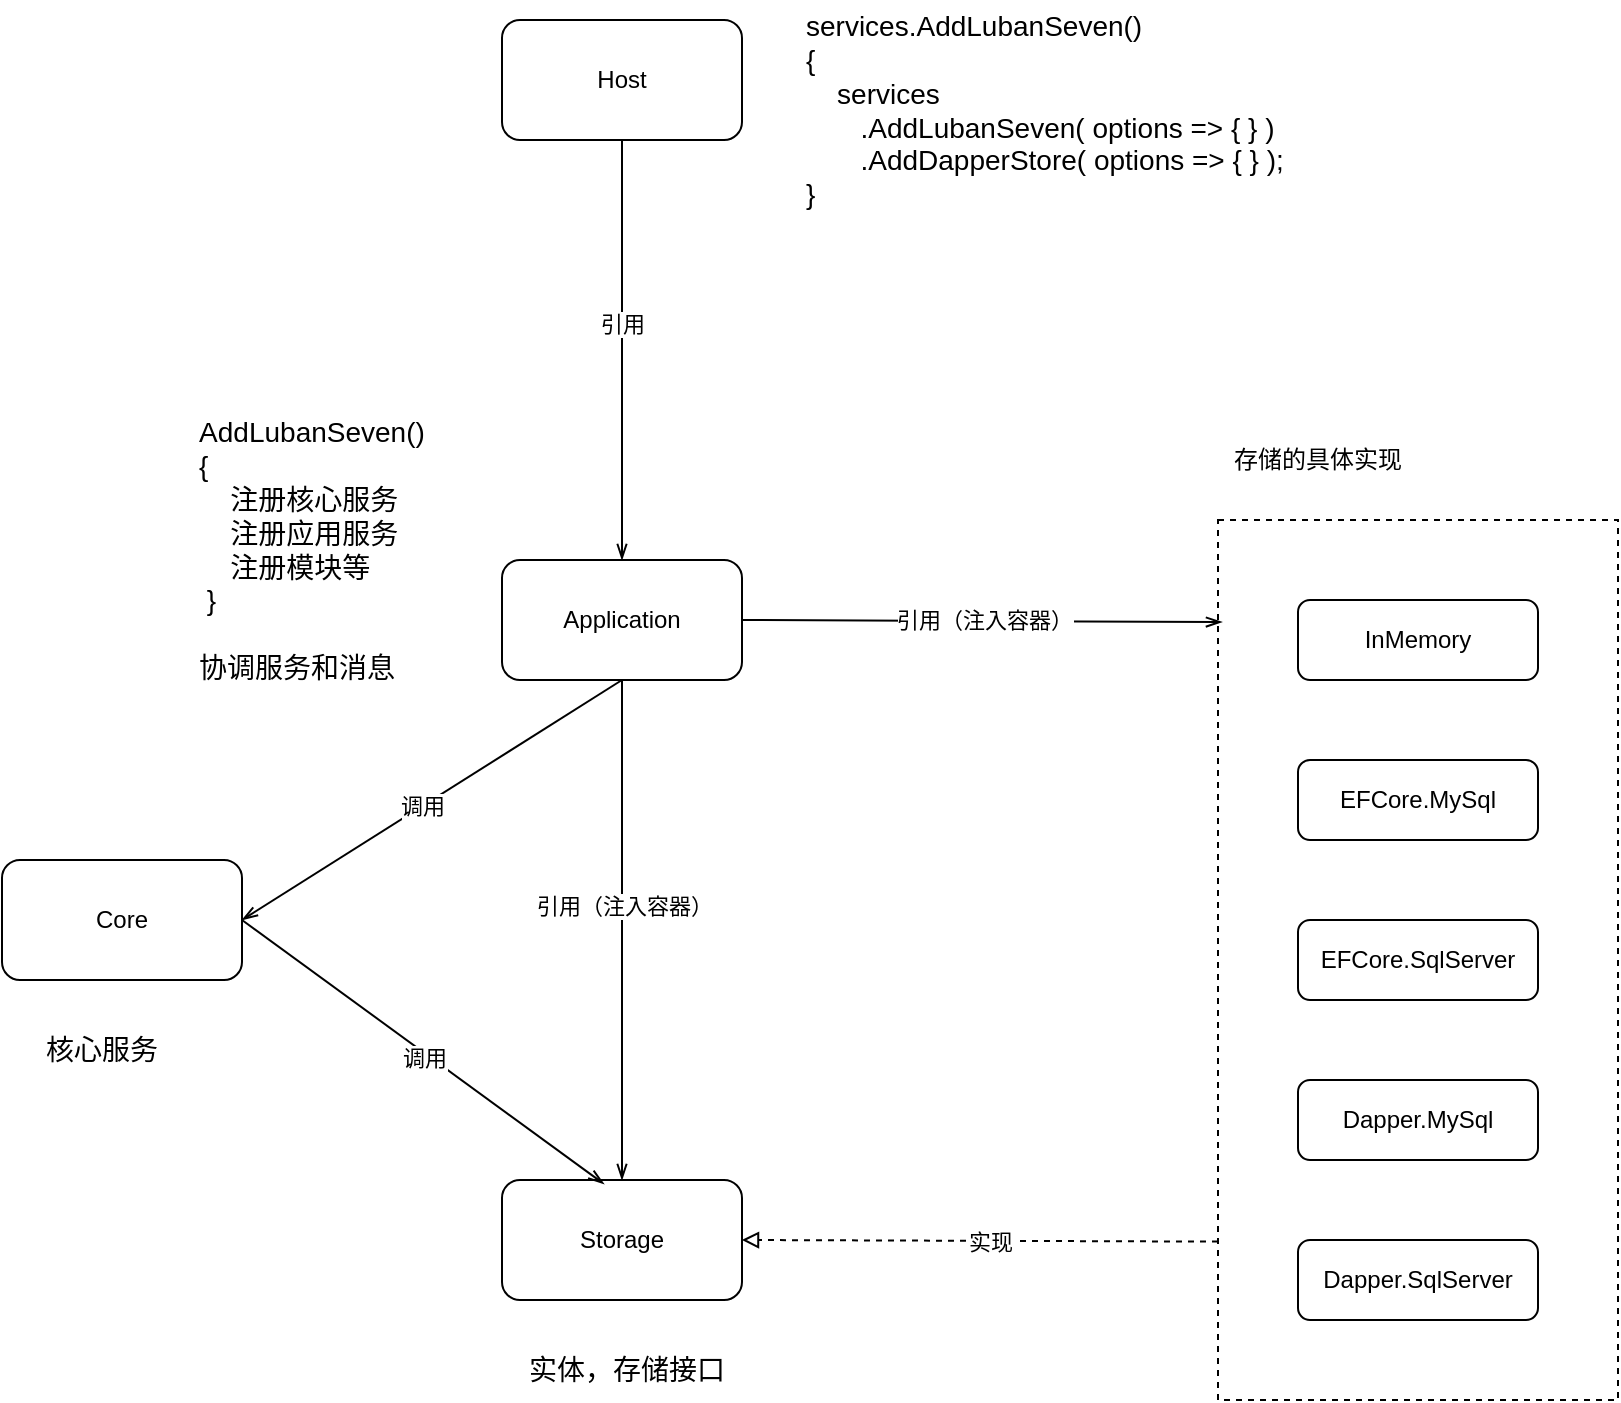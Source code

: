 <mxfile version="13.6.5" type="device" pages="3"><diagram id="gJdZeJEQoNW627lqImg3" name="代码分层"><mxGraphModel dx="2062" dy="1154" grid="1" gridSize="10" guides="1" tooltips="1" connect="1" arrows="1" fold="1" page="1" pageScale="1" pageWidth="827" pageHeight="1169" math="0" shadow="0"><root><mxCell id="0"/><mxCell id="1" parent="0"/><mxCell id="DOhDTYk8fC5DziCKtYN6-1" value="" style="rounded=0;whiteSpace=wrap;html=1;dashed=1;" vertex="1" parent="1"><mxGeometry x="828" y="440" width="200" height="440" as="geometry"/></mxCell><mxCell id="DOhDTYk8fC5DziCKtYN6-2" value="Host" style="rounded=1;whiteSpace=wrap;html=1;" vertex="1" parent="1"><mxGeometry x="470" y="190" width="120" height="60" as="geometry"/></mxCell><mxCell id="DOhDTYk8fC5DziCKtYN6-3" value="&lt;font style=&quot;font-size: 14px&quot;&gt;services.AddLubanSeven()&lt;br&gt;{&lt;br&gt;&amp;nbsp; &amp;nbsp; services&lt;br&gt;&amp;nbsp; &amp;nbsp; &amp;nbsp; &amp;nbsp;.AddLubanSeven( options =&amp;gt; { } )&lt;br&gt;&amp;nbsp; &amp;nbsp; &amp;nbsp; &amp;nbsp;.AddDapperStore( options =&amp;gt; { } );&lt;br&gt;}&lt;br&gt;&lt;/font&gt;" style="text;html=1;strokeColor=none;fillColor=none;align=left;verticalAlign=middle;whiteSpace=wrap;rounded=0;" vertex="1" parent="1"><mxGeometry x="620" y="180" width="280" height="110" as="geometry"/></mxCell><mxCell id="DOhDTYk8fC5DziCKtYN6-4" value="Application" style="rounded=1;whiteSpace=wrap;html=1;" vertex="1" parent="1"><mxGeometry x="470" y="460" width="120" height="60" as="geometry"/></mxCell><mxCell id="DOhDTYk8fC5DziCKtYN6-5" value="&lt;div style=&quot;text-align: left&quot;&gt;&lt;span style=&quot;font-size: 14px&quot;&gt;Add&lt;/span&gt;&lt;span style=&quot;font-size: 14px&quot;&gt;LubanSeven&lt;/span&gt;&lt;span style=&quot;font-size: 14px&quot;&gt;()&lt;/span&gt;&lt;/div&gt;&lt;font style=&quot;font-size: 14px&quot;&gt;&lt;div style=&quot;text-align: left&quot;&gt;&lt;span&gt;{&lt;br&gt;&amp;nbsp; &amp;nbsp; 注册核心服务&lt;br&gt;&amp;nbsp; &amp;nbsp; 注册应用服务&lt;br&gt;&amp;nbsp; &amp;nbsp; 注册模块等&lt;/span&gt;&lt;/div&gt;&lt;div style=&quot;text-align: left&quot;&gt;&lt;span&gt;&amp;nbsp;}&lt;/span&gt;&lt;/div&gt;&lt;div style=&quot;text-align: left&quot;&gt;&lt;span&gt;&lt;br&gt;&lt;/span&gt;&lt;/div&gt;&lt;div style=&quot;text-align: left&quot;&gt;&lt;span&gt;协调服务和消息&lt;/span&gt;&lt;/div&gt;&lt;/font&gt;" style="text;html=1;strokeColor=none;fillColor=none;align=center;verticalAlign=middle;whiteSpace=wrap;rounded=0;" vertex="1" parent="1"><mxGeometry x="300" y="390" width="150" height="130" as="geometry"/></mxCell><mxCell id="DOhDTYk8fC5DziCKtYN6-6" value="Core" style="rounded=1;whiteSpace=wrap;html=1;" vertex="1" parent="1"><mxGeometry x="220" y="610" width="120" height="60" as="geometry"/></mxCell><mxCell id="DOhDTYk8fC5DziCKtYN6-7" value="&lt;span style=&quot;font-size: 14px&quot;&gt;核心服务&lt;br&gt;&lt;/span&gt;" style="text;html=1;strokeColor=none;fillColor=none;align=center;verticalAlign=middle;whiteSpace=wrap;rounded=0;" vertex="1" parent="1"><mxGeometry x="230" y="690" width="80" height="30" as="geometry"/></mxCell><mxCell id="DOhDTYk8fC5DziCKtYN6-8" value="Storage" style="rounded=1;whiteSpace=wrap;html=1;" vertex="1" parent="1"><mxGeometry x="470" y="770" width="120" height="60" as="geometry"/></mxCell><mxCell id="DOhDTYk8fC5DziCKtYN6-9" value="&lt;span style=&quot;font-size: 14px&quot;&gt;实体，存储接口&lt;br&gt;&lt;/span&gt;" style="text;html=1;strokeColor=none;fillColor=none;align=center;verticalAlign=middle;whiteSpace=wrap;rounded=0;" vertex="1" parent="1"><mxGeometry x="475" y="850" width="115" height="30" as="geometry"/></mxCell><mxCell id="DOhDTYk8fC5DziCKtYN6-10" value="Dapper.MySql" style="rounded=1;whiteSpace=wrap;html=1;" vertex="1" parent="1"><mxGeometry x="868" y="720" width="120" height="40" as="geometry"/></mxCell><mxCell id="DOhDTYk8fC5DziCKtYN6-11" value="Dapper.SqlServer" style="rounded=1;whiteSpace=wrap;html=1;" vertex="1" parent="1"><mxGeometry x="868" y="800" width="120" height="40" as="geometry"/></mxCell><mxCell id="DOhDTYk8fC5DziCKtYN6-12" value="EFCore.MySql" style="rounded=1;whiteSpace=wrap;html=1;" vertex="1" parent="1"><mxGeometry x="868" y="560" width="120" height="40" as="geometry"/></mxCell><mxCell id="DOhDTYk8fC5DziCKtYN6-13" value="EFCore.SqlServer" style="rounded=1;whiteSpace=wrap;html=1;" vertex="1" parent="1"><mxGeometry x="868" y="640" width="120" height="40" as="geometry"/></mxCell><mxCell id="DOhDTYk8fC5DziCKtYN6-14" value="InMemory" style="rounded=1;whiteSpace=wrap;html=1;" vertex="1" parent="1"><mxGeometry x="868" y="480" width="120" height="40" as="geometry"/></mxCell><mxCell id="DOhDTYk8fC5DziCKtYN6-15" value="" style="endArrow=block;html=1;entryX=1;entryY=0.5;entryDx=0;entryDy=0;dashed=1;exitX=0;exitY=0.82;exitDx=0;exitDy=0;exitPerimeter=0;endFill=0;" edge="1" parent="1" source="DOhDTYk8fC5DziCKtYN6-1" target="DOhDTYk8fC5DziCKtYN6-8"><mxGeometry relative="1" as="geometry"><mxPoint x="890" y="750" as="sourcePoint"/><mxPoint x="460" y="950" as="targetPoint"/></mxGeometry></mxCell><mxCell id="DOhDTYk8fC5DziCKtYN6-16" value="实现" style="edgeLabel;resizable=0;html=1;align=center;verticalAlign=middle;" connectable="0" vertex="1" parent="DOhDTYk8fC5DziCKtYN6-15"><mxGeometry relative="1" as="geometry"><mxPoint x="5" as="offset"/></mxGeometry></mxCell><mxCell id="DOhDTYk8fC5DziCKtYN6-17" value="" style="endArrow=openThin;html=1;entryX=0.5;entryY=0;entryDx=0;entryDy=0;exitX=0.5;exitY=1;exitDx=0;exitDy=0;endFill=0;" edge="1" parent="1" source="DOhDTYk8fC5DziCKtYN6-4" target="DOhDTYk8fC5DziCKtYN6-8"><mxGeometry width="50" height="50" relative="1" as="geometry"><mxPoint x="390" y="790" as="sourcePoint"/><mxPoint x="440" y="740" as="targetPoint"/></mxGeometry></mxCell><mxCell id="DOhDTYk8fC5DziCKtYN6-18" value="引用（注入容器）" style="edgeLabel;html=1;align=center;verticalAlign=middle;resizable=0;points=[];" vertex="1" connectable="0" parent="DOhDTYk8fC5DziCKtYN6-17"><mxGeometry x="-0.1" y="1" relative="1" as="geometry"><mxPoint as="offset"/></mxGeometry></mxCell><mxCell id="DOhDTYk8fC5DziCKtYN6-19" value="" style="endArrow=openThin;html=1;exitX=1;exitY=0.5;exitDx=0;exitDy=0;entryX=0.01;entryY=0.116;entryDx=0;entryDy=0;entryPerimeter=0;endFill=0;" edge="1" parent="1" source="DOhDTYk8fC5DziCKtYN6-4" target="DOhDTYk8fC5DziCKtYN6-1"><mxGeometry width="50" height="50" relative="1" as="geometry"><mxPoint x="390" y="620" as="sourcePoint"/><mxPoint x="730" y="380" as="targetPoint"/></mxGeometry></mxCell><mxCell id="DOhDTYk8fC5DziCKtYN6-20" value="引用（注入容器）" style="edgeLabel;html=1;align=center;verticalAlign=middle;resizable=0;points=[];" vertex="1" connectable="0" parent="DOhDTYk8fC5DziCKtYN6-19"><mxGeometry x="0.064" y="1" relative="1" as="geometry"><mxPoint x="-7.0" y="0.45" as="offset"/></mxGeometry></mxCell><mxCell id="DOhDTYk8fC5DziCKtYN6-21" value="" style="endArrow=openThin;html=1;exitX=1;exitY=0.5;exitDx=0;exitDy=0;entryX=0.425;entryY=0.033;entryDx=0;entryDy=0;endFill=0;entryPerimeter=0;" edge="1" parent="1" source="DOhDTYk8fC5DziCKtYN6-6" target="DOhDTYk8fC5DziCKtYN6-8"><mxGeometry width="50" height="50" relative="1" as="geometry"><mxPoint x="390" y="620" as="sourcePoint"/><mxPoint x="530" y="770" as="targetPoint"/></mxGeometry></mxCell><mxCell id="DOhDTYk8fC5DziCKtYN6-22" value="调用" style="edgeLabel;html=1;align=center;verticalAlign=middle;resizable=0;points=[];" vertex="1" connectable="0" parent="DOhDTYk8fC5DziCKtYN6-21"><mxGeometry x="-0.201" y="-1" relative="1" as="geometry"><mxPoint x="18.74" y="15.31" as="offset"/></mxGeometry></mxCell><mxCell id="DOhDTYk8fC5DziCKtYN6-23" value="存储的具体实现" style="text;html=1;strokeColor=none;fillColor=none;align=center;verticalAlign=middle;whiteSpace=wrap;rounded=0;dashed=1;" vertex="1" parent="1"><mxGeometry x="828" y="400" width="100" height="20" as="geometry"/></mxCell><mxCell id="DOhDTYk8fC5DziCKtYN6-24" value="" style="endArrow=openThin;html=1;exitX=0.5;exitY=1;exitDx=0;exitDy=0;entryX=1;entryY=0.5;entryDx=0;entryDy=0;endFill=0;" edge="1" parent="1" source="DOhDTYk8fC5DziCKtYN6-4" target="DOhDTYk8fC5DziCKtYN6-6"><mxGeometry width="50" height="50" relative="1" as="geometry"><mxPoint x="390" y="440" as="sourcePoint"/><mxPoint x="440" y="390" as="targetPoint"/></mxGeometry></mxCell><mxCell id="DOhDTYk8fC5DziCKtYN6-25" value="调用" style="edgeLabel;html=1;align=center;verticalAlign=middle;resizable=0;points=[];" vertex="1" connectable="0" parent="DOhDTYk8fC5DziCKtYN6-24"><mxGeometry x="0.135" relative="1" as="geometry"><mxPoint x="7.83" y="-5.4" as="offset"/></mxGeometry></mxCell><mxCell id="DOhDTYk8fC5DziCKtYN6-26" value="" style="endArrow=openThin;html=1;exitX=0.5;exitY=1;exitDx=0;exitDy=0;entryX=0.5;entryY=0;entryDx=0;entryDy=0;endFill=0;" edge="1" parent="1" source="DOhDTYk8fC5DziCKtYN6-2" target="DOhDTYk8fC5DziCKtYN6-4"><mxGeometry width="50" height="50" relative="1" as="geometry"><mxPoint x="390" y="440" as="sourcePoint"/><mxPoint x="440" y="390" as="targetPoint"/><Array as="points"/></mxGeometry></mxCell><mxCell id="DOhDTYk8fC5DziCKtYN6-27" value="引用" style="edgeLabel;html=1;align=center;verticalAlign=middle;resizable=0;points=[];" vertex="1" connectable="0" parent="DOhDTYk8fC5DziCKtYN6-26"><mxGeometry x="-0.124" relative="1" as="geometry"><mxPoint as="offset"/></mxGeometry></mxCell></root></mxGraphModel></diagram><diagram id="juf1q_8kOL5g_5AoaDii" name="EFCore扩展原理"><mxGraphModel dx="2889" dy="-15" grid="1" gridSize="10" guides="1" tooltips="1" connect="1" arrows="1" fold="1" page="1" pageScale="1" pageWidth="827" pageHeight="1169" math="0" shadow="0"><root><mxCell id="Uv9cT18FEPxYVcye_iBj-0"/><mxCell id="Uv9cT18FEPxYVcye_iBj-1" parent="Uv9cT18FEPxYVcye_iBj-0"/><mxCell id="Uv9cT18FEPxYVcye_iBj-2" value="" style="rounded=0;whiteSpace=wrap;html=1;strokeColor=#7EA6E0;" vertex="1" parent="Uv9cT18FEPxYVcye_iBj-1"><mxGeometry x="-80" y="1640" width="1730" height="1240" as="geometry"/></mxCell><mxCell id="Uv9cT18FEPxYVcye_iBj-3" value="" style="rounded=0;whiteSpace=wrap;html=1;dashed=1;strokeColor=#7EA6E0;" vertex="1" parent="Uv9cT18FEPxYVcye_iBj-1"><mxGeometry x="1060" y="1760" width="430" height="1040" as="geometry"/></mxCell><mxCell id="Uv9cT18FEPxYVcye_iBj-4" value="" style="rounded=0;whiteSpace=wrap;html=1;dashed=1;strokeColor=#7EA6E0;" vertex="1" parent="Uv9cT18FEPxYVcye_iBj-1"><mxGeometry x="40" y="1760" width="950" height="1040" as="geometry"/></mxCell><mxCell id="Uv9cT18FEPxYVcye_iBj-5" value="" style="edgeStyle=orthogonalEdgeStyle;rounded=0;orthogonalLoop=1;jettySize=auto;html=1;" edge="1" parent="Uv9cT18FEPxYVcye_iBj-1" source="Uv9cT18FEPxYVcye_iBj-6" target="Uv9cT18FEPxYVcye_iBj-9"><mxGeometry relative="1" as="geometry"/></mxCell><mxCell id="Uv9cT18FEPxYVcye_iBj-6" value="&lt;span&gt;AddDbContext&amp;lt;TContext&amp;gt; ( )&lt;/span&gt;" style="shape=process;whiteSpace=wrap;html=1;backgroundOutline=1;" vertex="1" parent="Uv9cT18FEPxYVcye_iBj-1"><mxGeometry x="60" y="1880" width="300" height="60" as="geometry"/></mxCell><mxCell id="Uv9cT18FEPxYVcye_iBj-7" style="edgeStyle=orthogonalEdgeStyle;rounded=0;orthogonalLoop=1;jettySize=auto;html=1;entryX=0.5;entryY=0;entryDx=0;entryDy=0;" edge="1" parent="Uv9cT18FEPxYVcye_iBj-1" source="Uv9cT18FEPxYVcye_iBj-9" target="Uv9cT18FEPxYVcye_iBj-10"><mxGeometry relative="1" as="geometry"/></mxCell><mxCell id="Uv9cT18FEPxYVcye_iBj-8" style="edgeStyle=orthogonalEdgeStyle;rounded=0;orthogonalLoop=1;jettySize=auto;html=1;" edge="1" parent="Uv9cT18FEPxYVcye_iBj-1" source="Uv9cT18FEPxYVcye_iBj-9" target="Uv9cT18FEPxYVcye_iBj-12"><mxGeometry relative="1" as="geometry"/></mxCell><mxCell id="Uv9cT18FEPxYVcye_iBj-9" value="注入 DbContextOptions" style="shape=process;whiteSpace=wrap;html=1;backgroundOutline=1;" vertex="1" parent="Uv9cT18FEPxYVcye_iBj-1"><mxGeometry x="480" y="1880" width="400" height="60" as="geometry"/></mxCell><mxCell id="Uv9cT18FEPxYVcye_iBj-10" value="注入 DbContext" style="shape=process;whiteSpace=wrap;html=1;backgroundOutline=1;" vertex="1" parent="Uv9cT18FEPxYVcye_iBj-1"><mxGeometry x="480" y="2030" width="400" height="60" as="geometry"/></mxCell><mxCell id="Uv9cT18FEPxYVcye_iBj-11" value="" style="edgeStyle=orthogonalEdgeStyle;rounded=0;orthogonalLoop=1;jettySize=auto;html=1;" edge="1" parent="Uv9cT18FEPxYVcye_iBj-1" source="Uv9cT18FEPxYVcye_iBj-12" target="Uv9cT18FEPxYVcye_iBj-15"><mxGeometry relative="1" as="geometry"/></mxCell><mxCell id="Uv9cT18FEPxYVcye_iBj-12" value="UseSqlServer ( )" style="shape=process;whiteSpace=wrap;html=1;backgroundOutline=1;" vertex="1" parent="Uv9cT18FEPxYVcye_iBj-1"><mxGeometry x="1100" y="1880" width="360" height="60" as="geometry"/></mxCell><mxCell id="Uv9cT18FEPxYVcye_iBj-13" value="EFCore.SqlServer" style="text;html=1;strokeColor=none;fillColor=none;align=center;verticalAlign=middle;whiteSpace=wrap;rounded=0;" vertex="1" parent="Uv9cT18FEPxYVcye_iBj-1"><mxGeometry x="1160.5" y="1840" width="122" height="26" as="geometry"/></mxCell><mxCell id="Uv9cT18FEPxYVcye_iBj-14" value="&lt;span style=&quot;font-size: 11px ; background-color: rgb(255 , 255 , 255)&quot;&gt;optionsAction.Invoke()&lt;/span&gt;" style="text;html=1;strokeColor=none;fillColor=none;align=center;verticalAlign=middle;whiteSpace=wrap;rounded=0;" vertex="1" parent="Uv9cT18FEPxYVcye_iBj-1"><mxGeometry x="910" y="1880" width="160" height="20" as="geometry"/></mxCell><mxCell id="Uv9cT18FEPxYVcye_iBj-15" value="添加 SqlServerOptionsExtension" style="shape=process;whiteSpace=wrap;html=1;backgroundOutline=1;" vertex="1" parent="Uv9cT18FEPxYVcye_iBj-1"><mxGeometry x="1100" y="2030" width="360" height="60" as="geometry"/></mxCell><mxCell id="Uv9cT18FEPxYVcye_iBj-16" value="" style="edgeStyle=orthogonalEdgeStyle;rounded=0;orthogonalLoop=1;jettySize=auto;html=1;" edge="1" parent="Uv9cT18FEPxYVcye_iBj-1" source="Uv9cT18FEPxYVcye_iBj-17" target="Uv9cT18FEPxYVcye_iBj-19"><mxGeometry relative="1" as="geometry"/></mxCell><mxCell id="Uv9cT18FEPxYVcye_iBj-17" value="&lt;span&gt;ApplyServices ( services )&lt;/span&gt;" style="shape=process;whiteSpace=wrap;html=1;backgroundOutline=1;" vertex="1" parent="Uv9cT18FEPxYVcye_iBj-1"><mxGeometry x="480" y="2420" width="400" height="60" as="geometry"/></mxCell><mxCell id="Uv9cT18FEPxYVcye_iBj-18" value="" style="edgeStyle=orthogonalEdgeStyle;rounded=0;orthogonalLoop=1;jettySize=auto;html=1;entryX=0;entryY=0.5;entryDx=0;entryDy=0;" edge="1" parent="Uv9cT18FEPxYVcye_iBj-1" source="Uv9cT18FEPxYVcye_iBj-19" target="Uv9cT18FEPxYVcye_iBj-21"><mxGeometry relative="1" as="geometry"/></mxCell><mxCell id="Uv9cT18FEPxYVcye_iBj-19" value="&lt;div style=&quot;text-align: left&quot;&gt;&lt;span&gt;for (extension in addedExtensions)&amp;nbsp;&lt;/span&gt;&lt;/div&gt;&lt;span&gt;&lt;div style=&quot;text-align: left&quot;&gt;&lt;span&gt;{&lt;br&gt;&amp;nbsp; &amp;nbsp; extension.ApplyServices( serviceCollection )&lt;/span&gt;&lt;/div&gt;&lt;div style=&quot;text-align: left&quot;&gt;&lt;span&gt;}&lt;br&gt;&lt;br&gt;new EntityFrameworkServiceBuilder(services)&lt;br&gt;&amp;nbsp; &amp;nbsp; .TryAddCoreServices ( )&lt;/span&gt;&lt;/div&gt;&lt;/span&gt;" style="shape=process;whiteSpace=wrap;html=1;backgroundOutline=1;" vertex="1" parent="Uv9cT18FEPxYVcye_iBj-1"><mxGeometry x="480" y="2540" width="400" height="140" as="geometry"/></mxCell><mxCell id="Uv9cT18FEPxYVcye_iBj-20" value="" style="edgeStyle=orthogonalEdgeStyle;rounded=0;orthogonalLoop=1;jettySize=auto;html=1;" edge="1" parent="Uv9cT18FEPxYVcye_iBj-1" source="Uv9cT18FEPxYVcye_iBj-21" target="Uv9cT18FEPxYVcye_iBj-23"><mxGeometry relative="1" as="geometry"/></mxCell><mxCell id="Uv9cT18FEPxYVcye_iBj-21" value="SqlServerOptionsExtension.ApplyServices ( )" style="shape=process;whiteSpace=wrap;html=1;backgroundOutline=1;" vertex="1" parent="Uv9cT18FEPxYVcye_iBj-1"><mxGeometry x="1100.25" y="2170" width="360" height="60" as="geometry"/></mxCell><mxCell id="Uv9cT18FEPxYVcye_iBj-22" value="" style="edgeStyle=orthogonalEdgeStyle;rounded=0;orthogonalLoop=1;jettySize=auto;html=1;entryX=1;entryY=0.5;entryDx=0;entryDy=0;exitX=0.5;exitY=1;exitDx=0;exitDy=0;" edge="1" parent="Uv9cT18FEPxYVcye_iBj-1" source="Uv9cT18FEPxYVcye_iBj-23" target="Uv9cT18FEPxYVcye_iBj-24"><mxGeometry relative="1" as="geometry"/></mxCell><mxCell id="Uv9cT18FEPxYVcye_iBj-23" value="AddEntityFrameworkSqlServer ( )" style="shape=process;whiteSpace=wrap;html=1;backgroundOutline=1;" vertex="1" parent="Uv9cT18FEPxYVcye_iBj-1"><mxGeometry x="1100.25" y="2304" width="360" height="60" as="geometry"/></mxCell><mxCell id="Uv9cT18FEPxYVcye_iBj-24" value="EntityFrameworkServiceBuilder.TryAdd ( )" style="shape=process;whiteSpace=wrap;html=1;backgroundOutline=1;" vertex="1" parent="Uv9cT18FEPxYVcye_iBj-1"><mxGeometry x="60" y="2690" width="310" height="60" as="geometry"/></mxCell><mxCell id="Uv9cT18FEPxYVcye_iBj-25" value="EFCore.SqlServer" style="text;html=1;strokeColor=none;fillColor=none;align=center;verticalAlign=middle;whiteSpace=wrap;rounded=0;" vertex="1" parent="Uv9cT18FEPxYVcye_iBj-1"><mxGeometry x="1139" y="2200" width="122" height="26" as="geometry"/></mxCell><mxCell id="Uv9cT18FEPxYVcye_iBj-26" value="EFCore.SqlServer" style="text;html=1;strokeColor=none;fillColor=none;align=center;verticalAlign=middle;whiteSpace=wrap;rounded=0;" vertex="1" parent="Uv9cT18FEPxYVcye_iBj-1"><mxGeometry x="1139" y="2338" width="122" height="26" as="geometry"/></mxCell><mxCell id="Uv9cT18FEPxYVcye_iBj-27" value="" style="edgeStyle=orthogonalEdgeStyle;rounded=0;orthogonalLoop=1;jettySize=auto;html=1;" edge="1" parent="Uv9cT18FEPxYVcye_iBj-1" source="Uv9cT18FEPxYVcye_iBj-28" target="Uv9cT18FEPxYVcye_iBj-32"><mxGeometry relative="1" as="geometry"/></mxCell><mxCell id="Uv9cT18FEPxYVcye_iBj-28" value="ServiceProviderCache.Instance.GetOrAdd ( options )" style="shape=process;whiteSpace=wrap;html=1;backgroundOutline=1;" vertex="1" parent="Uv9cT18FEPxYVcye_iBj-1"><mxGeometry x="480" y="2183" width="400" height="60" as="geometry"/></mxCell><mxCell id="Uv9cT18FEPxYVcye_iBj-29" value="" style="edgeStyle=orthogonalEdgeStyle;rounded=0;orthogonalLoop=1;jettySize=auto;html=1;" edge="1" parent="Uv9cT18FEPxYVcye_iBj-1" source="Uv9cT18FEPxYVcye_iBj-30" target="Uv9cT18FEPxYVcye_iBj-28"><mxGeometry relative="1" as="geometry"/></mxCell><mxCell id="Uv9cT18FEPxYVcye_iBj-30" value="new DbContext ( options )" style="shape=process;whiteSpace=wrap;html=1;backgroundOutline=1;" vertex="1" parent="Uv9cT18FEPxYVcye_iBj-1"><mxGeometry x="70" y="2183" width="290" height="60" as="geometry"/></mxCell><mxCell id="Uv9cT18FEPxYVcye_iBj-31" value="" style="edgeStyle=orthogonalEdgeStyle;rounded=0;orthogonalLoop=1;jettySize=auto;html=1;" edge="1" parent="Uv9cT18FEPxYVcye_iBj-1" source="Uv9cT18FEPxYVcye_iBj-32" target="Uv9cT18FEPxYVcye_iBj-17"><mxGeometry relative="1" as="geometry"/></mxCell><mxCell id="Uv9cT18FEPxYVcye_iBj-32" value="BuildServiceProvider ( )" style="shape=process;whiteSpace=wrap;html=1;backgroundOutline=1;" vertex="1" parent="Uv9cT18FEPxYVcye_iBj-1"><mxGeometry x="480" y="2300" width="400" height="60" as="geometry"/></mxCell><mxCell id="Uv9cT18FEPxYVcye_iBj-33" value="" style="shape=flexArrow;endArrow=classic;html=1;exitX=0.5;exitY=1;exitDx=0;exitDy=0;entryX=0.5;entryY=0;entryDx=0;entryDy=0;dashed=1;" edge="1" parent="Uv9cT18FEPxYVcye_iBj-1" source="Uv9cT18FEPxYVcye_iBj-15" target="Uv9cT18FEPxYVcye_iBj-21"><mxGeometry width="50" height="50" relative="1" as="geometry"><mxPoint x="800" y="2290" as="sourcePoint"/><mxPoint x="850" y="2240" as="targetPoint"/></mxGeometry></mxCell><mxCell id="Uv9cT18FEPxYVcye_iBj-34" value="&lt;span style=&quot;font-size: 11px ; background-color: rgb(255 , 255 , 255)&quot;&gt;extension.ApplyServices ( serviceCollection )&lt;/span&gt;" style="text;html=1;strokeColor=none;fillColor=none;align=center;verticalAlign=middle;whiteSpace=wrap;rounded=0;" vertex="1" parent="Uv9cT18FEPxYVcye_iBj-1"><mxGeometry x="860" y="2500" width="330" height="20" as="geometry"/></mxCell><mxCell id="Uv9cT18FEPxYVcye_iBj-35" value="EFCore" style="rounded=1;whiteSpace=wrap;html=1;fillColor=#ffe6cc;strokeColor=#d79b00;" vertex="1" parent="Uv9cT18FEPxYVcye_iBj-1"><mxGeometry x="60" y="1780" width="90" height="30" as="geometry"/></mxCell><mxCell id="Uv9cT18FEPxYVcye_iBj-36" value="EFCore.SqlServer" style="rounded=1;whiteSpace=wrap;html=1;fillColor=#ffe6cc;strokeColor=#d79b00;" vertex="1" parent="Uv9cT18FEPxYVcye_iBj-1"><mxGeometry x="1091" y="1780" width="150" height="30" as="geometry"/></mxCell><mxCell id="Uv9cT18FEPxYVcye_iBj-37" value="&lt;font style=&quot;font-size: 24px&quot;&gt;EFCore 扩展原理 解析&lt;/font&gt;" style="text;html=1;strokeColor=#6c8ebf;fillColor=#dae8fc;align=center;verticalAlign=middle;whiteSpace=wrap;rounded=0;" vertex="1" parent="Uv9cT18FEPxYVcye_iBj-1"><mxGeometry x="630" y="1680" width="310" height="30" as="geometry"/></mxCell><mxCell id="Uv9cT18FEPxYVcye_iBj-38" value="CoreOptionsExtension" style="swimlane;fontStyle=0;childLayout=stackLayout;horizontal=1;startSize=26;fillColor=none;horizontalStack=0;resizeParent=1;resizeParentMax=0;resizeLast=0;collapsible=1;marginBottom=0;" vertex="1" parent="Uv9cT18FEPxYVcye_iBj-1"><mxGeometry x="320" y="3189" width="370" height="78" as="geometry"/></mxCell><mxCell id="Uv9cT18FEPxYVcye_iBj-39" value="- _applicationServiceProvider: IServiceProvider" style="text;strokeColor=none;fillColor=none;align=left;verticalAlign=top;spacingLeft=4;spacingRight=4;overflow=hidden;rotatable=0;points=[[0,0.5],[1,0.5]];portConstraint=eastwest;" vertex="1" parent="Uv9cT18FEPxYVcye_iBj-38"><mxGeometry y="26" width="370" height="26" as="geometry"/></mxCell><mxCell id="Uv9cT18FEPxYVcye_iBj-40" value="- _info: DbContextOptionsExtensionInfo" style="text;strokeColor=none;fillColor=none;align=left;verticalAlign=top;spacingLeft=4;spacingRight=4;overflow=hidden;rotatable=0;points=[[0,0.5],[1,0.5]];portConstraint=eastwest;" vertex="1" parent="Uv9cT18FEPxYVcye_iBj-38"><mxGeometry y="52" width="370" height="26" as="geometry"/></mxCell><mxCell id="Uv9cT18FEPxYVcye_iBj-41" value="DbContextOptions" style="swimlane;fontStyle=0;childLayout=stackLayout;horizontal=1;startSize=26;fillColor=none;horizontalStack=0;resizeParent=1;resizeParentMax=0;resizeLast=0;collapsible=1;marginBottom=0;" vertex="1" parent="Uv9cT18FEPxYVcye_iBj-1"><mxGeometry x="-80" y="3189" width="360" height="52" as="geometry"/></mxCell><mxCell id="Uv9cT18FEPxYVcye_iBj-42" value="- _extensions: IEnumerableI&lt;DbContextOptionsExtension&gt;" style="text;strokeColor=none;fillColor=none;align=left;verticalAlign=top;spacingLeft=4;spacingRight=4;overflow=hidden;rotatable=0;points=[[0,0.5],[1,0.5]];portConstraint=eastwest;" vertex="1" parent="Uv9cT18FEPxYVcye_iBj-41"><mxGeometry y="26" width="360" height="26" as="geometry"/></mxCell><mxCell id="Uv9cT18FEPxYVcye_iBj-43" value="DbContextOptionsBuilder" style="swimlane;fontStyle=0;childLayout=stackLayout;horizontal=1;startSize=26;fillColor=none;horizontalStack=0;resizeParent=1;resizeParentMax=0;resizeLast=0;collapsible=1;marginBottom=0;" vertex="1" parent="Uv9cT18FEPxYVcye_iBj-1"><mxGeometry x="-80" y="3078" width="240" height="52" as="geometry"/></mxCell><mxCell id="Uv9cT18FEPxYVcye_iBj-44" value="- _options: DbContextOptions" style="text;strokeColor=none;fillColor=none;align=left;verticalAlign=top;spacingLeft=4;spacingRight=4;overflow=hidden;rotatable=0;points=[[0,0.5],[1,0.5]];portConstraint=eastwest;" vertex="1" parent="Uv9cT18FEPxYVcye_iBj-43"><mxGeometry y="26" width="240" height="26" as="geometry"/></mxCell><mxCell id="Uv9cT18FEPxYVcye_iBj-45" value="&lt;p style=&quot;margin: 0px ; margin-top: 4px ; text-align: center&quot;&gt;&lt;i&gt;&amp;lt;&amp;lt;Interface&amp;gt;&amp;gt;&lt;/i&gt;&lt;br&gt;&lt;b&gt;IDbContextOptionsExtension&lt;/b&gt;&lt;br&gt;&lt;/p&gt;&lt;hr size=&quot;1&quot;&gt;&lt;p style=&quot;margin: 0px ; margin-left: 4px&quot;&gt;+ info: DbContextOptionsExtensionInfo&lt;br&gt;&lt;/p&gt;&lt;hr size=&quot;1&quot;&gt;&lt;p style=&quot;margin: 0px ; margin-left: 4px&quot;&gt;+ ApplyServices(IServiceCollection): void&lt;br&gt;+ Validate(IDbContextOptions): void&lt;/p&gt;" style="verticalAlign=top;align=left;overflow=fill;fontSize=12;fontFamily=Helvetica;html=1;" vertex="1" parent="Uv9cT18FEPxYVcye_iBj-1"><mxGeometry x="320" y="3020" width="250" height="110" as="geometry"/></mxCell><mxCell id="Uv9cT18FEPxYVcye_iBj-46" value="ApplyServices : &lt;br&gt;&lt;br&gt;用于应用每个 Extension 的服务，比如将 服务注入到 DI 容器&lt;br&gt;&lt;br&gt;EFCore 的 ServiceBuilder 通过 TryAddCoreServices 方法，&lt;br&gt;注入了它所依赖的所有服务&lt;br&gt;&lt;br&gt;而 扩展 是通过 ApplyServices 方法来实现的" style="shape=note;whiteSpace=wrap;html=1;size=14;verticalAlign=top;align=left;spacingTop=-6;" vertex="1" parent="Uv9cT18FEPxYVcye_iBj-1"><mxGeometry x="620" y="2990" width="460" height="140" as="geometry"/></mxCell></root></mxGraphModel></diagram><diagram id="IJl4zQu6FdWJszXL0q7M" name="Dapper扩展思路"><mxGraphModel dx="2062" dy="1154" grid="1" gridSize="10" guides="1" tooltips="1" connect="1" arrows="1" fold="1" page="1" pageScale="1" pageWidth="827" pageHeight="1169" math="0" shadow="0"><root><mxCell id="op4SKOR4RBKK_Ra8PvkM-0"/><mxCell id="op4SKOR4RBKK_Ra8PvkM-1" parent="op4SKOR4RBKK_Ra8PvkM-0"/><mxCell id="op4SKOR4RBKK_Ra8PvkM-2" value="" style="edgeStyle=orthogonalEdgeStyle;rounded=0;orthogonalLoop=1;jettySize=auto;html=1;dashed=1;" edge="1" parent="op4SKOR4RBKK_Ra8PvkM-1" source="op4SKOR4RBKK_Ra8PvkM-3" target="op4SKOR4RBKK_Ra8PvkM-4"><mxGeometry relative="1" as="geometry"/></mxCell><mxCell id="op4SKOR4RBKK_Ra8PvkM-3" value="AddDapper" style="shape=process;whiteSpace=wrap;html=1;backgroundOutline=1;strokeColor=#7EA6E0;" vertex="1" parent="op4SKOR4RBKK_Ra8PvkM-1"><mxGeometry x="210" y="555" width="120" height="60" as="geometry"/></mxCell><mxCell id="op4SKOR4RBKK_Ra8PvkM-4" value="UseMySql" style="shape=process;whiteSpace=wrap;html=1;backgroundOutline=1;strokeColor=#7EA6E0;" vertex="1" parent="op4SKOR4RBKK_Ra8PvkM-1"><mxGeometry x="410" y="555" width="120" height="60" as="geometry"/></mxCell></root></mxGraphModel></diagram></mxfile>